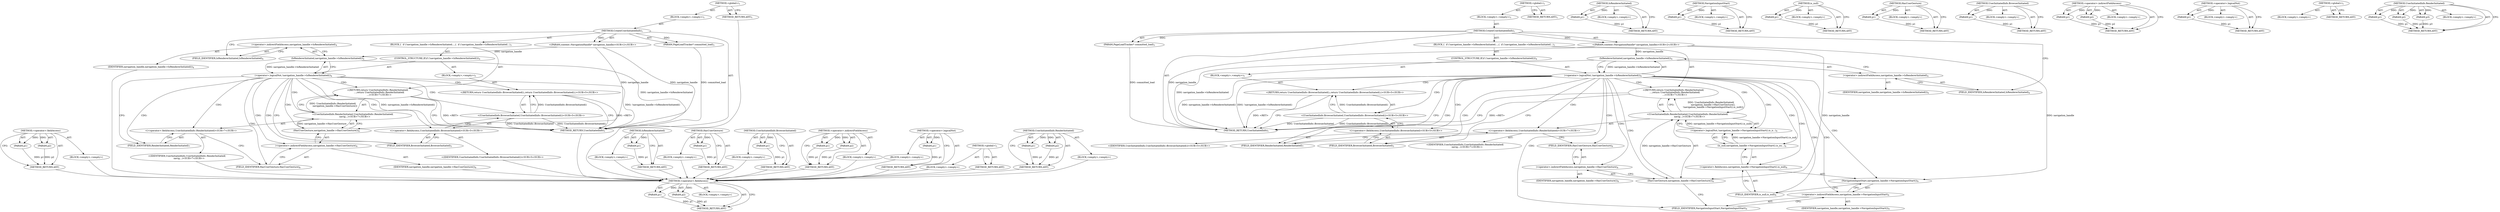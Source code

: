 digraph "UserInitiatedInfo.RenderInitiated" {
vulnerable_71 [label=<(METHOD,&lt;operator&gt;.fieldAccess)>];
vulnerable_72 [label=<(PARAM,p1)>];
vulnerable_73 [label=<(PARAM,p2)>];
vulnerable_74 [label=<(BLOCK,&lt;empty&gt;,&lt;empty&gt;)>];
vulnerable_75 [label=<(METHOD_RETURN,ANY)>];
vulnerable_6 [label=<(METHOD,&lt;global&gt;)<SUB>1</SUB>>];
vulnerable_7 [label=<(BLOCK,&lt;empty&gt;,&lt;empty&gt;)<SUB>1</SUB>>];
vulnerable_8 [label=<(METHOD,CreateUserInitiatedInfo)<SUB>1</SUB>>];
vulnerable_9 [label="<(PARAM,content::NavigationHandle* navigation_handle)<SUB>2</SUB>>"];
vulnerable_10 [label=<(PARAM,PageLoadTracker* committed_load)<SUB>3</SUB>>];
vulnerable_11 [label=<(BLOCK,{
  if (!navigation_handle-&gt;IsRendererInitiated...,{
  if (!navigation_handle-&gt;IsRendererInitiated...)<SUB>3</SUB>>];
vulnerable_12 [label=<(CONTROL_STRUCTURE,IF,if (!navigation_handle-&gt;IsRendererInitiated()))<SUB>4</SUB>>];
vulnerable_13 [label=<(&lt;operator&gt;.logicalNot,!navigation_handle-&gt;IsRendererInitiated())<SUB>4</SUB>>];
vulnerable_14 [label=<(IsRendererInitiated,navigation_handle-&gt;IsRendererInitiated())<SUB>4</SUB>>];
vulnerable_15 [label=<(&lt;operator&gt;.indirectFieldAccess,navigation_handle-&gt;IsRendererInitiated)<SUB>4</SUB>>];
vulnerable_16 [label=<(IDENTIFIER,navigation_handle,navigation_handle-&gt;IsRendererInitiated())<SUB>4</SUB>>];
vulnerable_17 [label=<(FIELD_IDENTIFIER,IsRendererInitiated,IsRendererInitiated)<SUB>4</SUB>>];
vulnerable_18 [label=<(BLOCK,&lt;empty&gt;,&lt;empty&gt;)<SUB>5</SUB>>];
vulnerable_19 [label="<(RETURN,return UserInitiatedInfo::BrowserInitiated();,return UserInitiatedInfo::BrowserInitiated();)<SUB>5</SUB>>"];
vulnerable_20 [label="<(UserInitiatedInfo.BrowserInitiated,UserInitiatedInfo::BrowserInitiated())<SUB>5</SUB>>"];
vulnerable_21 [label="<(&lt;operator&gt;.fieldAccess,UserInitiatedInfo::BrowserInitiated)<SUB>5</SUB>>"];
vulnerable_22 [label="<(IDENTIFIER,UserInitiatedInfo,UserInitiatedInfo::BrowserInitiated())<SUB>5</SUB>>"];
vulnerable_23 [label=<(FIELD_IDENTIFIER,BrowserInitiated,BrowserInitiated)<SUB>5</SUB>>];
vulnerable_24 [label="<(RETURN,return UserInitiatedInfo::RenderInitiated(
    ...,return UserInitiatedInfo::RenderInitiated(
    ...)<SUB>7</SUB>>"];
vulnerable_25 [label="<(UserInitiatedInfo.RenderInitiated,UserInitiatedInfo::RenderInitiated(
      navig...)<SUB>7</SUB>>"];
vulnerable_26 [label="<(&lt;operator&gt;.fieldAccess,UserInitiatedInfo::RenderInitiated)<SUB>7</SUB>>"];
vulnerable_27 [label="<(IDENTIFIER,UserInitiatedInfo,UserInitiatedInfo::RenderInitiated(
      navig...)<SUB>7</SUB>>"];
vulnerable_28 [label=<(FIELD_IDENTIFIER,RenderInitiated,RenderInitiated)<SUB>7</SUB>>];
vulnerable_29 [label=<(HasUserGesture,navigation_handle-&gt;HasUserGesture())<SUB>8</SUB>>];
vulnerable_30 [label=<(&lt;operator&gt;.indirectFieldAccess,navigation_handle-&gt;HasUserGesture)<SUB>8</SUB>>];
vulnerable_31 [label=<(IDENTIFIER,navigation_handle,navigation_handle-&gt;HasUserGesture())<SUB>8</SUB>>];
vulnerable_32 [label=<(FIELD_IDENTIFIER,HasUserGesture,HasUserGesture)<SUB>8</SUB>>];
vulnerable_33 [label=<(METHOD_RETURN,UserInitiatedInfo)<SUB>1</SUB>>];
vulnerable_35 [label=<(METHOD_RETURN,ANY)<SUB>1</SUB>>];
vulnerable_58 [label=<(METHOD,IsRendererInitiated)>];
vulnerable_59 [label=<(PARAM,p1)>];
vulnerable_60 [label=<(BLOCK,&lt;empty&gt;,&lt;empty&gt;)>];
vulnerable_61 [label=<(METHOD_RETURN,ANY)>];
vulnerable_81 [label=<(METHOD,HasUserGesture)>];
vulnerable_82 [label=<(PARAM,p1)>];
vulnerable_83 [label=<(BLOCK,&lt;empty&gt;,&lt;empty&gt;)>];
vulnerable_84 [label=<(METHOD_RETURN,ANY)>];
vulnerable_67 [label=<(METHOD,UserInitiatedInfo.BrowserInitiated)>];
vulnerable_68 [label=<(PARAM,p1)>];
vulnerable_69 [label=<(BLOCK,&lt;empty&gt;,&lt;empty&gt;)>];
vulnerable_70 [label=<(METHOD_RETURN,ANY)>];
vulnerable_62 [label=<(METHOD,&lt;operator&gt;.indirectFieldAccess)>];
vulnerable_63 [label=<(PARAM,p1)>];
vulnerable_64 [label=<(PARAM,p2)>];
vulnerable_65 [label=<(BLOCK,&lt;empty&gt;,&lt;empty&gt;)>];
vulnerable_66 [label=<(METHOD_RETURN,ANY)>];
vulnerable_54 [label=<(METHOD,&lt;operator&gt;.logicalNot)>];
vulnerable_55 [label=<(PARAM,p1)>];
vulnerable_56 [label=<(BLOCK,&lt;empty&gt;,&lt;empty&gt;)>];
vulnerable_57 [label=<(METHOD_RETURN,ANY)>];
vulnerable_48 [label=<(METHOD,&lt;global&gt;)<SUB>1</SUB>>];
vulnerable_49 [label=<(BLOCK,&lt;empty&gt;,&lt;empty&gt;)>];
vulnerable_50 [label=<(METHOD_RETURN,ANY)>];
vulnerable_76 [label=<(METHOD,UserInitiatedInfo.RenderInitiated)>];
vulnerable_77 [label=<(PARAM,p1)>];
vulnerable_78 [label=<(PARAM,p2)>];
vulnerable_79 [label=<(BLOCK,&lt;empty&gt;,&lt;empty&gt;)>];
vulnerable_80 [label=<(METHOD_RETURN,ANY)>];
fixed_79 [label=<(METHOD,&lt;operator&gt;.fieldAccess)>];
fixed_80 [label=<(PARAM,p1)>];
fixed_81 [label=<(PARAM,p2)>];
fixed_82 [label=<(BLOCK,&lt;empty&gt;,&lt;empty&gt;)>];
fixed_83 [label=<(METHOD_RETURN,ANY)>];
fixed_6 [label=<(METHOD,&lt;global&gt;)<SUB>1</SUB>>];
fixed_7 [label=<(BLOCK,&lt;empty&gt;,&lt;empty&gt;)<SUB>1</SUB>>];
fixed_8 [label=<(METHOD,CreateUserInitiatedInfo)<SUB>1</SUB>>];
fixed_9 [label="<(PARAM,content::NavigationHandle* navigation_handle)<SUB>2</SUB>>"];
fixed_10 [label=<(PARAM,PageLoadTracker* committed_load)<SUB>3</SUB>>];
fixed_11 [label=<(BLOCK,{
  if (!navigation_handle-&gt;IsRendererInitiated...,{
  if (!navigation_handle-&gt;IsRendererInitiated...)<SUB>3</SUB>>];
fixed_12 [label=<(CONTROL_STRUCTURE,IF,if (!navigation_handle-&gt;IsRendererInitiated()))<SUB>4</SUB>>];
fixed_13 [label=<(&lt;operator&gt;.logicalNot,!navigation_handle-&gt;IsRendererInitiated())<SUB>4</SUB>>];
fixed_14 [label=<(IsRendererInitiated,navigation_handle-&gt;IsRendererInitiated())<SUB>4</SUB>>];
fixed_15 [label=<(&lt;operator&gt;.indirectFieldAccess,navigation_handle-&gt;IsRendererInitiated)<SUB>4</SUB>>];
fixed_16 [label=<(IDENTIFIER,navigation_handle,navigation_handle-&gt;IsRendererInitiated())<SUB>4</SUB>>];
fixed_17 [label=<(FIELD_IDENTIFIER,IsRendererInitiated,IsRendererInitiated)<SUB>4</SUB>>];
fixed_18 [label=<(BLOCK,&lt;empty&gt;,&lt;empty&gt;)<SUB>5</SUB>>];
fixed_19 [label="<(RETURN,return UserInitiatedInfo::BrowserInitiated();,return UserInitiatedInfo::BrowserInitiated();)<SUB>5</SUB>>"];
fixed_20 [label="<(UserInitiatedInfo.BrowserInitiated,UserInitiatedInfo::BrowserInitiated())<SUB>5</SUB>>"];
fixed_21 [label="<(&lt;operator&gt;.fieldAccess,UserInitiatedInfo::BrowserInitiated)<SUB>5</SUB>>"];
fixed_22 [label="<(IDENTIFIER,UserInitiatedInfo,UserInitiatedInfo::BrowserInitiated())<SUB>5</SUB>>"];
fixed_23 [label=<(FIELD_IDENTIFIER,BrowserInitiated,BrowserInitiated)<SUB>5</SUB>>];
fixed_24 [label="<(RETURN,return UserInitiatedInfo::RenderInitiated(
    ...,return UserInitiatedInfo::RenderInitiated(
    ...)<SUB>7</SUB>>"];
fixed_25 [label="<(UserInitiatedInfo.RenderInitiated,UserInitiatedInfo::RenderInitiated(
      navig...)<SUB>7</SUB>>"];
fixed_26 [label="<(&lt;operator&gt;.fieldAccess,UserInitiatedInfo::RenderInitiated)<SUB>7</SUB>>"];
fixed_27 [label="<(IDENTIFIER,UserInitiatedInfo,UserInitiatedInfo::RenderInitiated(
      navig...)<SUB>7</SUB>>"];
fixed_28 [label=<(FIELD_IDENTIFIER,RenderInitiated,RenderInitiated)<SUB>7</SUB>>];
fixed_29 [label=<(HasUserGesture,navigation_handle-&gt;HasUserGesture())<SUB>8</SUB>>];
fixed_30 [label=<(&lt;operator&gt;.indirectFieldAccess,navigation_handle-&gt;HasUserGesture)<SUB>8</SUB>>];
fixed_31 [label=<(IDENTIFIER,navigation_handle,navigation_handle-&gt;HasUserGesture())<SUB>8</SUB>>];
fixed_32 [label=<(FIELD_IDENTIFIER,HasUserGesture,HasUserGesture)<SUB>8</SUB>>];
fixed_33 [label=<(&lt;operator&gt;.logicalNot,!navigation_handle-&gt;NavigationInputStart().is_n...)<SUB>9</SUB>>];
fixed_34 [label=<(is_null,navigation_handle-&gt;NavigationInputStart().is_nu...)<SUB>9</SUB>>];
fixed_35 [label=<(&lt;operator&gt;.fieldAccess,navigation_handle-&gt;NavigationInputStart().is_null)<SUB>9</SUB>>];
fixed_36 [label=<(NavigationInputStart,navigation_handle-&gt;NavigationInputStart())<SUB>9</SUB>>];
fixed_37 [label=<(&lt;operator&gt;.indirectFieldAccess,navigation_handle-&gt;NavigationInputStart)<SUB>9</SUB>>];
fixed_38 [label=<(IDENTIFIER,navigation_handle,navigation_handle-&gt;NavigationInputStart())<SUB>9</SUB>>];
fixed_39 [label=<(FIELD_IDENTIFIER,NavigationInputStart,NavigationInputStart)<SUB>9</SUB>>];
fixed_40 [label=<(FIELD_IDENTIFIER,is_null,is_null)<SUB>9</SUB>>];
fixed_41 [label=<(METHOD_RETURN,UserInitiatedInfo)<SUB>1</SUB>>];
fixed_43 [label=<(METHOD_RETURN,ANY)<SUB>1</SUB>>];
fixed_66 [label=<(METHOD,IsRendererInitiated)>];
fixed_67 [label=<(PARAM,p1)>];
fixed_68 [label=<(BLOCK,&lt;empty&gt;,&lt;empty&gt;)>];
fixed_69 [label=<(METHOD_RETURN,ANY)>];
fixed_98 [label=<(METHOD,NavigationInputStart)>];
fixed_99 [label=<(PARAM,p1)>];
fixed_100 [label=<(BLOCK,&lt;empty&gt;,&lt;empty&gt;)>];
fixed_101 [label=<(METHOD_RETURN,ANY)>];
fixed_94 [label=<(METHOD,is_null)>];
fixed_95 [label=<(PARAM,p1)>];
fixed_96 [label=<(BLOCK,&lt;empty&gt;,&lt;empty&gt;)>];
fixed_97 [label=<(METHOD_RETURN,ANY)>];
fixed_90 [label=<(METHOD,HasUserGesture)>];
fixed_91 [label=<(PARAM,p1)>];
fixed_92 [label=<(BLOCK,&lt;empty&gt;,&lt;empty&gt;)>];
fixed_93 [label=<(METHOD_RETURN,ANY)>];
fixed_75 [label=<(METHOD,UserInitiatedInfo.BrowserInitiated)>];
fixed_76 [label=<(PARAM,p1)>];
fixed_77 [label=<(BLOCK,&lt;empty&gt;,&lt;empty&gt;)>];
fixed_78 [label=<(METHOD_RETURN,ANY)>];
fixed_70 [label=<(METHOD,&lt;operator&gt;.indirectFieldAccess)>];
fixed_71 [label=<(PARAM,p1)>];
fixed_72 [label=<(PARAM,p2)>];
fixed_73 [label=<(BLOCK,&lt;empty&gt;,&lt;empty&gt;)>];
fixed_74 [label=<(METHOD_RETURN,ANY)>];
fixed_62 [label=<(METHOD,&lt;operator&gt;.logicalNot)>];
fixed_63 [label=<(PARAM,p1)>];
fixed_64 [label=<(BLOCK,&lt;empty&gt;,&lt;empty&gt;)>];
fixed_65 [label=<(METHOD_RETURN,ANY)>];
fixed_56 [label=<(METHOD,&lt;global&gt;)<SUB>1</SUB>>];
fixed_57 [label=<(BLOCK,&lt;empty&gt;,&lt;empty&gt;)>];
fixed_58 [label=<(METHOD_RETURN,ANY)>];
fixed_84 [label=<(METHOD,UserInitiatedInfo.RenderInitiated)>];
fixed_85 [label=<(PARAM,p1)>];
fixed_86 [label=<(PARAM,p2)>];
fixed_87 [label=<(PARAM,p3)>];
fixed_88 [label=<(BLOCK,&lt;empty&gt;,&lt;empty&gt;)>];
fixed_89 [label=<(METHOD_RETURN,ANY)>];
vulnerable_71 -> vulnerable_72  [key=0, label="AST: "];
vulnerable_71 -> vulnerable_72  [key=1, label="DDG: "];
vulnerable_71 -> vulnerable_74  [key=0, label="AST: "];
vulnerable_71 -> vulnerable_73  [key=0, label="AST: "];
vulnerable_71 -> vulnerable_73  [key=1, label="DDG: "];
vulnerable_71 -> vulnerable_75  [key=0, label="AST: "];
vulnerable_71 -> vulnerable_75  [key=1, label="CFG: "];
vulnerable_72 -> vulnerable_75  [key=0, label="DDG: p1"];
vulnerable_73 -> vulnerable_75  [key=0, label="DDG: p2"];
vulnerable_74 -> fixed_79  [key=0];
vulnerable_75 -> fixed_79  [key=0];
vulnerable_6 -> vulnerable_7  [key=0, label="AST: "];
vulnerable_6 -> vulnerable_35  [key=0, label="AST: "];
vulnerable_6 -> vulnerable_35  [key=1, label="CFG: "];
vulnerable_7 -> vulnerable_8  [key=0, label="AST: "];
vulnerable_8 -> vulnerable_9  [key=0, label="AST: "];
vulnerable_8 -> vulnerable_9  [key=1, label="DDG: "];
vulnerable_8 -> vulnerable_10  [key=0, label="AST: "];
vulnerable_8 -> vulnerable_10  [key=1, label="DDG: "];
vulnerable_8 -> vulnerable_11  [key=0, label="AST: "];
vulnerable_8 -> vulnerable_33  [key=0, label="AST: "];
vulnerable_8 -> vulnerable_17  [key=0, label="CFG: "];
vulnerable_9 -> vulnerable_33  [key=0, label="DDG: navigation_handle"];
vulnerable_9 -> vulnerable_14  [key=0, label="DDG: navigation_handle"];
vulnerable_9 -> vulnerable_29  [key=0, label="DDG: navigation_handle"];
vulnerable_10 -> vulnerable_33  [key=0, label="DDG: committed_load"];
vulnerable_11 -> vulnerable_12  [key=0, label="AST: "];
vulnerable_11 -> vulnerable_24  [key=0, label="AST: "];
vulnerable_12 -> vulnerable_13  [key=0, label="AST: "];
vulnerable_12 -> vulnerable_18  [key=0, label="AST: "];
vulnerable_13 -> vulnerable_14  [key=0, label="AST: "];
vulnerable_13 -> vulnerable_23  [key=0, label="CFG: "];
vulnerable_13 -> vulnerable_23  [key=1, label="CDG: "];
vulnerable_13 -> vulnerable_28  [key=0, label="CFG: "];
vulnerable_13 -> vulnerable_28  [key=1, label="CDG: "];
vulnerable_13 -> vulnerable_33  [key=0, label="DDG: navigation_handle-&gt;IsRendererInitiated()"];
vulnerable_13 -> vulnerable_33  [key=1, label="DDG: !navigation_handle-&gt;IsRendererInitiated()"];
vulnerable_13 -> vulnerable_24  [key=0, label="CDG: "];
vulnerable_13 -> vulnerable_30  [key=0, label="CDG: "];
vulnerable_13 -> vulnerable_29  [key=0, label="CDG: "];
vulnerable_13 -> vulnerable_21  [key=0, label="CDG: "];
vulnerable_13 -> vulnerable_32  [key=0, label="CDG: "];
vulnerable_13 -> vulnerable_26  [key=0, label="CDG: "];
vulnerable_13 -> vulnerable_19  [key=0, label="CDG: "];
vulnerable_13 -> vulnerable_20  [key=0, label="CDG: "];
vulnerable_13 -> vulnerable_25  [key=0, label="CDG: "];
vulnerable_14 -> vulnerable_15  [key=0, label="AST: "];
vulnerable_14 -> vulnerable_13  [key=0, label="CFG: "];
vulnerable_14 -> vulnerable_13  [key=1, label="DDG: navigation_handle-&gt;IsRendererInitiated"];
vulnerable_14 -> vulnerable_33  [key=0, label="DDG: navigation_handle-&gt;IsRendererInitiated"];
vulnerable_15 -> vulnerable_16  [key=0, label="AST: "];
vulnerable_15 -> vulnerable_17  [key=0, label="AST: "];
vulnerable_15 -> vulnerable_14  [key=0, label="CFG: "];
vulnerable_16 -> fixed_79  [key=0];
vulnerable_17 -> vulnerable_15  [key=0, label="CFG: "];
vulnerable_18 -> vulnerable_19  [key=0, label="AST: "];
vulnerable_19 -> vulnerable_20  [key=0, label="AST: "];
vulnerable_19 -> vulnerable_33  [key=0, label="CFG: "];
vulnerable_19 -> vulnerable_33  [key=1, label="DDG: &lt;RET&gt;"];
vulnerable_20 -> vulnerable_21  [key=0, label="AST: "];
vulnerable_20 -> vulnerable_19  [key=0, label="CFG: "];
vulnerable_20 -> vulnerable_19  [key=1, label="DDG: UserInitiatedInfo::BrowserInitiated()"];
vulnerable_20 -> vulnerable_33  [key=0, label="DDG: UserInitiatedInfo::BrowserInitiated"];
vulnerable_20 -> vulnerable_33  [key=1, label="DDG: UserInitiatedInfo::BrowserInitiated()"];
vulnerable_21 -> vulnerable_22  [key=0, label="AST: "];
vulnerable_21 -> vulnerable_23  [key=0, label="AST: "];
vulnerable_21 -> vulnerable_20  [key=0, label="CFG: "];
vulnerable_22 -> fixed_79  [key=0];
vulnerable_23 -> vulnerable_21  [key=0, label="CFG: "];
vulnerable_24 -> vulnerable_25  [key=0, label="AST: "];
vulnerable_24 -> vulnerable_33  [key=0, label="CFG: "];
vulnerable_24 -> vulnerable_33  [key=1, label="DDG: &lt;RET&gt;"];
vulnerable_25 -> vulnerable_26  [key=0, label="AST: "];
vulnerable_25 -> vulnerable_29  [key=0, label="AST: "];
vulnerable_25 -> vulnerable_24  [key=0, label="CFG: "];
vulnerable_25 -> vulnerable_24  [key=1, label="DDG: UserInitiatedInfo::RenderInitiated(
      navigation_handle-&gt;HasUserGesture())"];
vulnerable_26 -> vulnerable_27  [key=0, label="AST: "];
vulnerable_26 -> vulnerable_28  [key=0, label="AST: "];
vulnerable_26 -> vulnerable_32  [key=0, label="CFG: "];
vulnerable_27 -> fixed_79  [key=0];
vulnerable_28 -> vulnerable_26  [key=0, label="CFG: "];
vulnerable_29 -> vulnerable_30  [key=0, label="AST: "];
vulnerable_29 -> vulnerable_25  [key=0, label="CFG: "];
vulnerable_29 -> vulnerable_25  [key=1, label="DDG: navigation_handle-&gt;HasUserGesture"];
vulnerable_30 -> vulnerable_31  [key=0, label="AST: "];
vulnerable_30 -> vulnerable_32  [key=0, label="AST: "];
vulnerable_30 -> vulnerable_29  [key=0, label="CFG: "];
vulnerable_31 -> fixed_79  [key=0];
vulnerable_32 -> vulnerable_30  [key=0, label="CFG: "];
vulnerable_33 -> fixed_79  [key=0];
vulnerable_35 -> fixed_79  [key=0];
vulnerable_58 -> vulnerable_59  [key=0, label="AST: "];
vulnerable_58 -> vulnerable_59  [key=1, label="DDG: "];
vulnerable_58 -> vulnerable_60  [key=0, label="AST: "];
vulnerable_58 -> vulnerable_61  [key=0, label="AST: "];
vulnerable_58 -> vulnerable_61  [key=1, label="CFG: "];
vulnerable_59 -> vulnerable_61  [key=0, label="DDG: p1"];
vulnerable_60 -> fixed_79  [key=0];
vulnerable_61 -> fixed_79  [key=0];
vulnerable_81 -> vulnerable_82  [key=0, label="AST: "];
vulnerable_81 -> vulnerable_82  [key=1, label="DDG: "];
vulnerable_81 -> vulnerable_83  [key=0, label="AST: "];
vulnerable_81 -> vulnerable_84  [key=0, label="AST: "];
vulnerable_81 -> vulnerable_84  [key=1, label="CFG: "];
vulnerable_82 -> vulnerable_84  [key=0, label="DDG: p1"];
vulnerable_83 -> fixed_79  [key=0];
vulnerable_84 -> fixed_79  [key=0];
vulnerable_67 -> vulnerable_68  [key=0, label="AST: "];
vulnerable_67 -> vulnerable_68  [key=1, label="DDG: "];
vulnerable_67 -> vulnerable_69  [key=0, label="AST: "];
vulnerable_67 -> vulnerable_70  [key=0, label="AST: "];
vulnerable_67 -> vulnerable_70  [key=1, label="CFG: "];
vulnerable_68 -> vulnerable_70  [key=0, label="DDG: p1"];
vulnerable_69 -> fixed_79  [key=0];
vulnerable_70 -> fixed_79  [key=0];
vulnerable_62 -> vulnerable_63  [key=0, label="AST: "];
vulnerable_62 -> vulnerable_63  [key=1, label="DDG: "];
vulnerable_62 -> vulnerable_65  [key=0, label="AST: "];
vulnerable_62 -> vulnerable_64  [key=0, label="AST: "];
vulnerable_62 -> vulnerable_64  [key=1, label="DDG: "];
vulnerable_62 -> vulnerable_66  [key=0, label="AST: "];
vulnerable_62 -> vulnerable_66  [key=1, label="CFG: "];
vulnerable_63 -> vulnerable_66  [key=0, label="DDG: p1"];
vulnerable_64 -> vulnerable_66  [key=0, label="DDG: p2"];
vulnerable_65 -> fixed_79  [key=0];
vulnerable_66 -> fixed_79  [key=0];
vulnerable_54 -> vulnerable_55  [key=0, label="AST: "];
vulnerable_54 -> vulnerable_55  [key=1, label="DDG: "];
vulnerable_54 -> vulnerable_56  [key=0, label="AST: "];
vulnerable_54 -> vulnerable_57  [key=0, label="AST: "];
vulnerable_54 -> vulnerable_57  [key=1, label="CFG: "];
vulnerable_55 -> vulnerable_57  [key=0, label="DDG: p1"];
vulnerable_56 -> fixed_79  [key=0];
vulnerable_57 -> fixed_79  [key=0];
vulnerable_48 -> vulnerable_49  [key=0, label="AST: "];
vulnerable_48 -> vulnerable_50  [key=0, label="AST: "];
vulnerable_48 -> vulnerable_50  [key=1, label="CFG: "];
vulnerable_49 -> fixed_79  [key=0];
vulnerable_50 -> fixed_79  [key=0];
vulnerable_76 -> vulnerable_77  [key=0, label="AST: "];
vulnerable_76 -> vulnerable_77  [key=1, label="DDG: "];
vulnerable_76 -> vulnerable_79  [key=0, label="AST: "];
vulnerable_76 -> vulnerable_78  [key=0, label="AST: "];
vulnerable_76 -> vulnerable_78  [key=1, label="DDG: "];
vulnerable_76 -> vulnerable_80  [key=0, label="AST: "];
vulnerable_76 -> vulnerable_80  [key=1, label="CFG: "];
vulnerable_77 -> vulnerable_80  [key=0, label="DDG: p1"];
vulnerable_78 -> vulnerable_80  [key=0, label="DDG: p2"];
vulnerable_79 -> fixed_79  [key=0];
vulnerable_80 -> fixed_79  [key=0];
fixed_79 -> fixed_80  [key=0, label="AST: "];
fixed_79 -> fixed_80  [key=1, label="DDG: "];
fixed_79 -> fixed_82  [key=0, label="AST: "];
fixed_79 -> fixed_81  [key=0, label="AST: "];
fixed_79 -> fixed_81  [key=1, label="DDG: "];
fixed_79 -> fixed_83  [key=0, label="AST: "];
fixed_79 -> fixed_83  [key=1, label="CFG: "];
fixed_80 -> fixed_83  [key=0, label="DDG: p1"];
fixed_81 -> fixed_83  [key=0, label="DDG: p2"];
fixed_6 -> fixed_7  [key=0, label="AST: "];
fixed_6 -> fixed_43  [key=0, label="AST: "];
fixed_6 -> fixed_43  [key=1, label="CFG: "];
fixed_7 -> fixed_8  [key=0, label="AST: "];
fixed_8 -> fixed_9  [key=0, label="AST: "];
fixed_8 -> fixed_9  [key=1, label="DDG: "];
fixed_8 -> fixed_10  [key=0, label="AST: "];
fixed_8 -> fixed_10  [key=1, label="DDG: "];
fixed_8 -> fixed_11  [key=0, label="AST: "];
fixed_8 -> fixed_41  [key=0, label="AST: "];
fixed_8 -> fixed_17  [key=0, label="CFG: "];
fixed_9 -> fixed_41  [key=0, label="DDG: navigation_handle"];
fixed_9 -> fixed_14  [key=0, label="DDG: navigation_handle"];
fixed_9 -> fixed_29  [key=0, label="DDG: navigation_handle"];
fixed_9 -> fixed_36  [key=0, label="DDG: navigation_handle"];
fixed_10 -> fixed_41  [key=0, label="DDG: committed_load"];
fixed_11 -> fixed_12  [key=0, label="AST: "];
fixed_11 -> fixed_24  [key=0, label="AST: "];
fixed_12 -> fixed_13  [key=0, label="AST: "];
fixed_12 -> fixed_18  [key=0, label="AST: "];
fixed_13 -> fixed_14  [key=0, label="AST: "];
fixed_13 -> fixed_23  [key=0, label="CFG: "];
fixed_13 -> fixed_23  [key=1, label="CDG: "];
fixed_13 -> fixed_28  [key=0, label="CFG: "];
fixed_13 -> fixed_28  [key=1, label="CDG: "];
fixed_13 -> fixed_41  [key=0, label="DDG: navigation_handle-&gt;IsRendererInitiated()"];
fixed_13 -> fixed_41  [key=1, label="DDG: !navigation_handle-&gt;IsRendererInitiated()"];
fixed_13 -> fixed_40  [key=0, label="CDG: "];
fixed_13 -> fixed_24  [key=0, label="CDG: "];
fixed_13 -> fixed_30  [key=0, label="CDG: "];
fixed_13 -> fixed_29  [key=0, label="CDG: "];
fixed_13 -> fixed_34  [key=0, label="CDG: "];
fixed_13 -> fixed_21  [key=0, label="CDG: "];
fixed_13 -> fixed_32  [key=0, label="CDG: "];
fixed_13 -> fixed_33  [key=0, label="CDG: "];
fixed_13 -> fixed_26  [key=0, label="CDG: "];
fixed_13 -> fixed_19  [key=0, label="CDG: "];
fixed_13 -> fixed_36  [key=0, label="CDG: "];
fixed_13 -> fixed_35  [key=0, label="CDG: "];
fixed_13 -> fixed_37  [key=0, label="CDG: "];
fixed_13 -> fixed_20  [key=0, label="CDG: "];
fixed_13 -> fixed_25  [key=0, label="CDG: "];
fixed_13 -> fixed_39  [key=0, label="CDG: "];
fixed_14 -> fixed_15  [key=0, label="AST: "];
fixed_14 -> fixed_13  [key=0, label="CFG: "];
fixed_14 -> fixed_13  [key=1, label="DDG: navigation_handle-&gt;IsRendererInitiated"];
fixed_14 -> fixed_41  [key=0, label="DDG: navigation_handle-&gt;IsRendererInitiated"];
fixed_15 -> fixed_16  [key=0, label="AST: "];
fixed_15 -> fixed_17  [key=0, label="AST: "];
fixed_15 -> fixed_14  [key=0, label="CFG: "];
fixed_17 -> fixed_15  [key=0, label="CFG: "];
fixed_18 -> fixed_19  [key=0, label="AST: "];
fixed_19 -> fixed_20  [key=0, label="AST: "];
fixed_19 -> fixed_41  [key=0, label="CFG: "];
fixed_19 -> fixed_41  [key=1, label="DDG: &lt;RET&gt;"];
fixed_20 -> fixed_21  [key=0, label="AST: "];
fixed_20 -> fixed_19  [key=0, label="CFG: "];
fixed_20 -> fixed_19  [key=1, label="DDG: UserInitiatedInfo::BrowserInitiated()"];
fixed_20 -> fixed_41  [key=0, label="DDG: UserInitiatedInfo::BrowserInitiated"];
fixed_20 -> fixed_41  [key=1, label="DDG: UserInitiatedInfo::BrowserInitiated()"];
fixed_21 -> fixed_22  [key=0, label="AST: "];
fixed_21 -> fixed_23  [key=0, label="AST: "];
fixed_21 -> fixed_20  [key=0, label="CFG: "];
fixed_23 -> fixed_21  [key=0, label="CFG: "];
fixed_24 -> fixed_25  [key=0, label="AST: "];
fixed_24 -> fixed_41  [key=0, label="CFG: "];
fixed_24 -> fixed_41  [key=1, label="DDG: &lt;RET&gt;"];
fixed_25 -> fixed_26  [key=0, label="AST: "];
fixed_25 -> fixed_29  [key=0, label="AST: "];
fixed_25 -> fixed_33  [key=0, label="AST: "];
fixed_25 -> fixed_24  [key=0, label="CFG: "];
fixed_25 -> fixed_24  [key=1, label="DDG: UserInitiatedInfo::RenderInitiated(
      navigation_handle-&gt;HasUserGesture(),
      !navigation_handle-&gt;NavigationInputStart().is_null())"];
fixed_26 -> fixed_27  [key=0, label="AST: "];
fixed_26 -> fixed_28  [key=0, label="AST: "];
fixed_26 -> fixed_32  [key=0, label="CFG: "];
fixed_28 -> fixed_26  [key=0, label="CFG: "];
fixed_29 -> fixed_30  [key=0, label="AST: "];
fixed_29 -> fixed_39  [key=0, label="CFG: "];
fixed_29 -> fixed_25  [key=0, label="DDG: navigation_handle-&gt;HasUserGesture"];
fixed_30 -> fixed_31  [key=0, label="AST: "];
fixed_30 -> fixed_32  [key=0, label="AST: "];
fixed_30 -> fixed_29  [key=0, label="CFG: "];
fixed_32 -> fixed_30  [key=0, label="CFG: "];
fixed_33 -> fixed_34  [key=0, label="AST: "];
fixed_33 -> fixed_25  [key=0, label="CFG: "];
fixed_33 -> fixed_25  [key=1, label="DDG: navigation_handle-&gt;NavigationInputStart().is_null()"];
fixed_34 -> fixed_35  [key=0, label="AST: "];
fixed_34 -> fixed_33  [key=0, label="CFG: "];
fixed_34 -> fixed_33  [key=1, label="DDG: navigation_handle-&gt;NavigationInputStart().is_null"];
fixed_35 -> fixed_36  [key=0, label="AST: "];
fixed_35 -> fixed_40  [key=0, label="AST: "];
fixed_35 -> fixed_34  [key=0, label="CFG: "];
fixed_36 -> fixed_37  [key=0, label="AST: "];
fixed_36 -> fixed_40  [key=0, label="CFG: "];
fixed_37 -> fixed_38  [key=0, label="AST: "];
fixed_37 -> fixed_39  [key=0, label="AST: "];
fixed_37 -> fixed_36  [key=0, label="CFG: "];
fixed_39 -> fixed_37  [key=0, label="CFG: "];
fixed_40 -> fixed_35  [key=0, label="CFG: "];
fixed_66 -> fixed_67  [key=0, label="AST: "];
fixed_66 -> fixed_67  [key=1, label="DDG: "];
fixed_66 -> fixed_68  [key=0, label="AST: "];
fixed_66 -> fixed_69  [key=0, label="AST: "];
fixed_66 -> fixed_69  [key=1, label="CFG: "];
fixed_67 -> fixed_69  [key=0, label="DDG: p1"];
fixed_98 -> fixed_99  [key=0, label="AST: "];
fixed_98 -> fixed_99  [key=1, label="DDG: "];
fixed_98 -> fixed_100  [key=0, label="AST: "];
fixed_98 -> fixed_101  [key=0, label="AST: "];
fixed_98 -> fixed_101  [key=1, label="CFG: "];
fixed_99 -> fixed_101  [key=0, label="DDG: p1"];
fixed_94 -> fixed_95  [key=0, label="AST: "];
fixed_94 -> fixed_95  [key=1, label="DDG: "];
fixed_94 -> fixed_96  [key=0, label="AST: "];
fixed_94 -> fixed_97  [key=0, label="AST: "];
fixed_94 -> fixed_97  [key=1, label="CFG: "];
fixed_95 -> fixed_97  [key=0, label="DDG: p1"];
fixed_90 -> fixed_91  [key=0, label="AST: "];
fixed_90 -> fixed_91  [key=1, label="DDG: "];
fixed_90 -> fixed_92  [key=0, label="AST: "];
fixed_90 -> fixed_93  [key=0, label="AST: "];
fixed_90 -> fixed_93  [key=1, label="CFG: "];
fixed_91 -> fixed_93  [key=0, label="DDG: p1"];
fixed_75 -> fixed_76  [key=0, label="AST: "];
fixed_75 -> fixed_76  [key=1, label="DDG: "];
fixed_75 -> fixed_77  [key=0, label="AST: "];
fixed_75 -> fixed_78  [key=0, label="AST: "];
fixed_75 -> fixed_78  [key=1, label="CFG: "];
fixed_76 -> fixed_78  [key=0, label="DDG: p1"];
fixed_70 -> fixed_71  [key=0, label="AST: "];
fixed_70 -> fixed_71  [key=1, label="DDG: "];
fixed_70 -> fixed_73  [key=0, label="AST: "];
fixed_70 -> fixed_72  [key=0, label="AST: "];
fixed_70 -> fixed_72  [key=1, label="DDG: "];
fixed_70 -> fixed_74  [key=0, label="AST: "];
fixed_70 -> fixed_74  [key=1, label="CFG: "];
fixed_71 -> fixed_74  [key=0, label="DDG: p1"];
fixed_72 -> fixed_74  [key=0, label="DDG: p2"];
fixed_62 -> fixed_63  [key=0, label="AST: "];
fixed_62 -> fixed_63  [key=1, label="DDG: "];
fixed_62 -> fixed_64  [key=0, label="AST: "];
fixed_62 -> fixed_65  [key=0, label="AST: "];
fixed_62 -> fixed_65  [key=1, label="CFG: "];
fixed_63 -> fixed_65  [key=0, label="DDG: p1"];
fixed_56 -> fixed_57  [key=0, label="AST: "];
fixed_56 -> fixed_58  [key=0, label="AST: "];
fixed_56 -> fixed_58  [key=1, label="CFG: "];
fixed_84 -> fixed_85  [key=0, label="AST: "];
fixed_84 -> fixed_85  [key=1, label="DDG: "];
fixed_84 -> fixed_88  [key=0, label="AST: "];
fixed_84 -> fixed_86  [key=0, label="AST: "];
fixed_84 -> fixed_86  [key=1, label="DDG: "];
fixed_84 -> fixed_89  [key=0, label="AST: "];
fixed_84 -> fixed_89  [key=1, label="CFG: "];
fixed_84 -> fixed_87  [key=0, label="AST: "];
fixed_84 -> fixed_87  [key=1, label="DDG: "];
fixed_85 -> fixed_89  [key=0, label="DDG: p1"];
fixed_86 -> fixed_89  [key=0, label="DDG: p2"];
fixed_87 -> fixed_89  [key=0, label="DDG: p3"];
}
